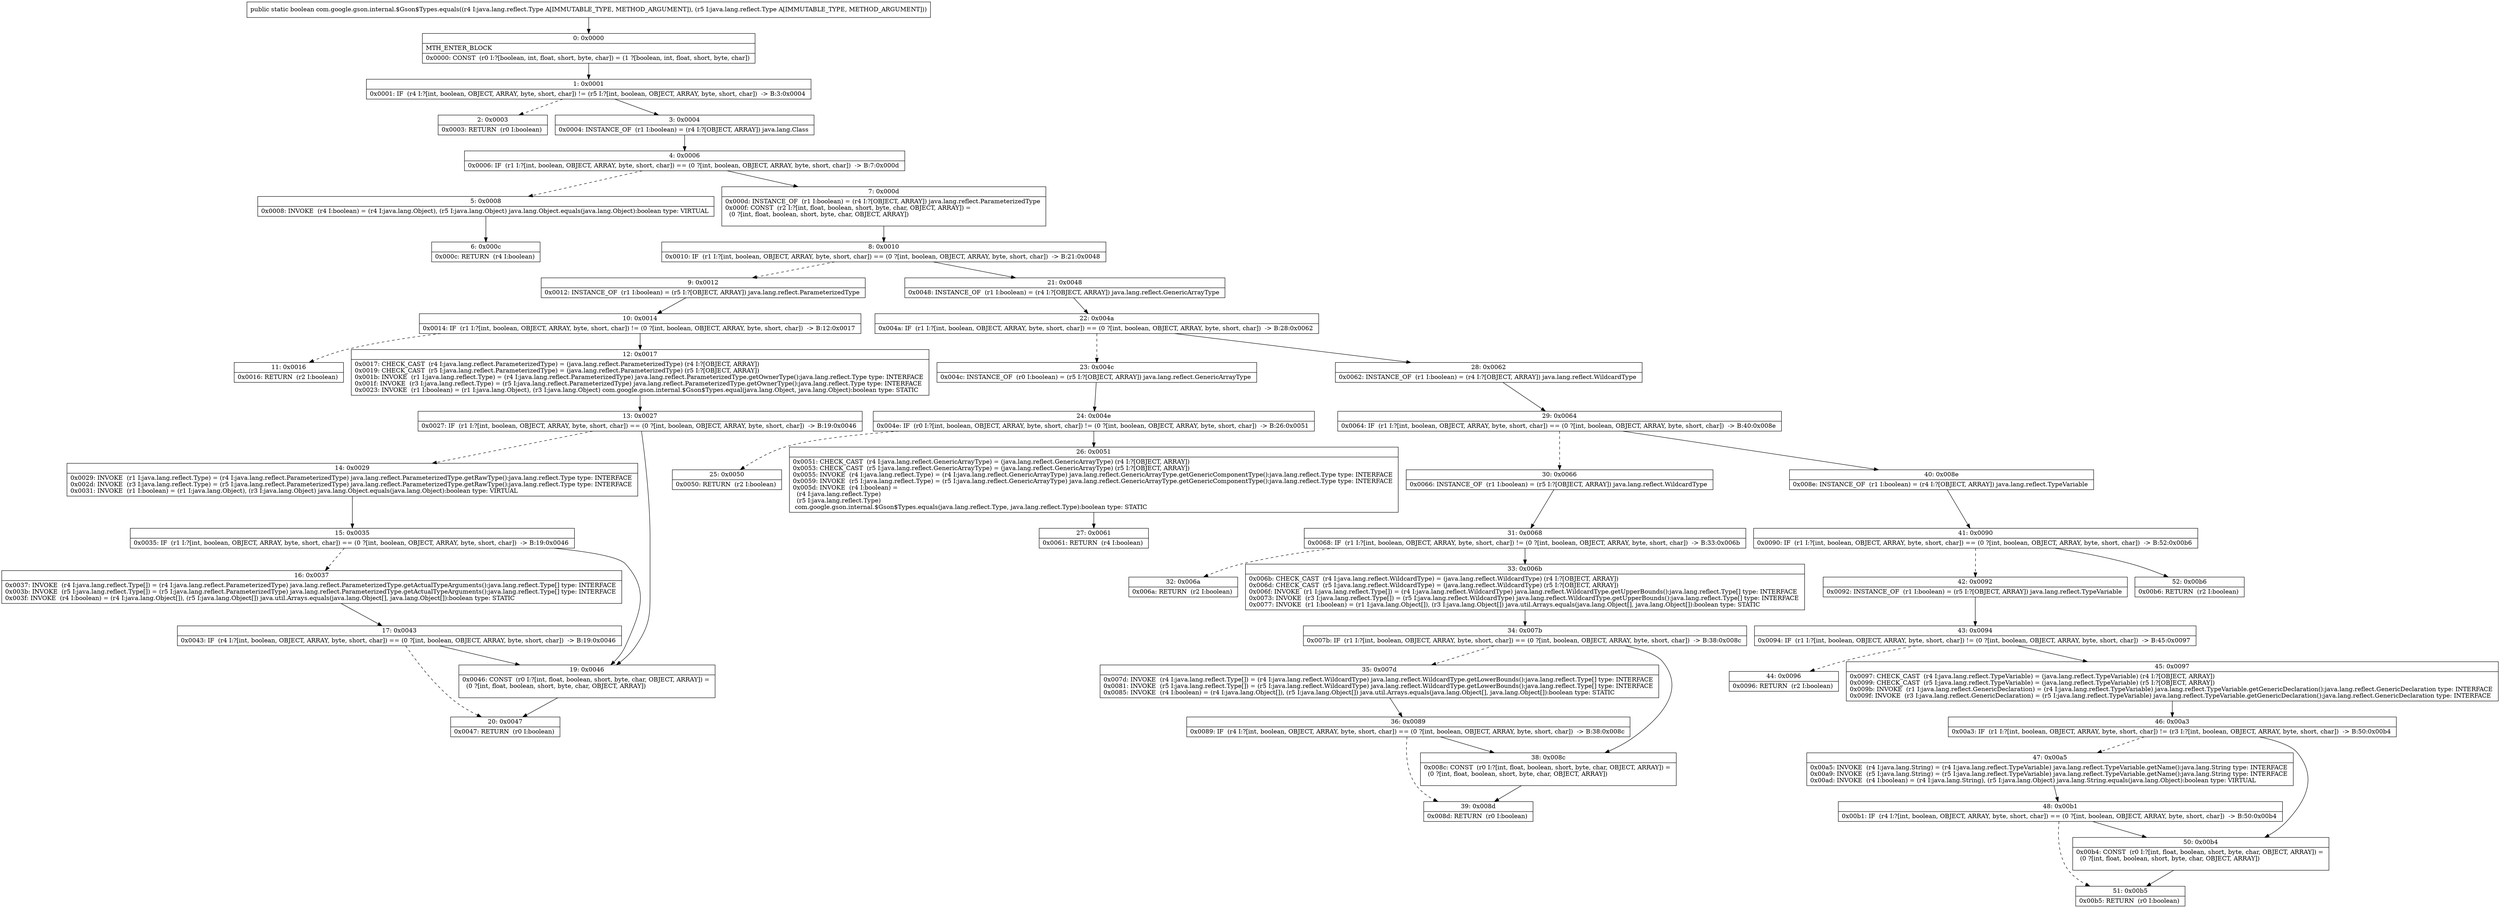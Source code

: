 digraph "CFG forcom.google.gson.internal.$Gson$Types.equals(Ljava\/lang\/reflect\/Type;Ljava\/lang\/reflect\/Type;)Z" {
Node_0 [shape=record,label="{0\:\ 0x0000|MTH_ENTER_BLOCK\l|0x0000: CONST  (r0 I:?[boolean, int, float, short, byte, char]) = (1 ?[boolean, int, float, short, byte, char]) \l}"];
Node_1 [shape=record,label="{1\:\ 0x0001|0x0001: IF  (r4 I:?[int, boolean, OBJECT, ARRAY, byte, short, char]) != (r5 I:?[int, boolean, OBJECT, ARRAY, byte, short, char])  \-\> B:3:0x0004 \l}"];
Node_2 [shape=record,label="{2\:\ 0x0003|0x0003: RETURN  (r0 I:boolean) \l}"];
Node_3 [shape=record,label="{3\:\ 0x0004|0x0004: INSTANCE_OF  (r1 I:boolean) = (r4 I:?[OBJECT, ARRAY]) java.lang.Class \l}"];
Node_4 [shape=record,label="{4\:\ 0x0006|0x0006: IF  (r1 I:?[int, boolean, OBJECT, ARRAY, byte, short, char]) == (0 ?[int, boolean, OBJECT, ARRAY, byte, short, char])  \-\> B:7:0x000d \l}"];
Node_5 [shape=record,label="{5\:\ 0x0008|0x0008: INVOKE  (r4 I:boolean) = (r4 I:java.lang.Object), (r5 I:java.lang.Object) java.lang.Object.equals(java.lang.Object):boolean type: VIRTUAL \l}"];
Node_6 [shape=record,label="{6\:\ 0x000c|0x000c: RETURN  (r4 I:boolean) \l}"];
Node_7 [shape=record,label="{7\:\ 0x000d|0x000d: INSTANCE_OF  (r1 I:boolean) = (r4 I:?[OBJECT, ARRAY]) java.lang.reflect.ParameterizedType \l0x000f: CONST  (r2 I:?[int, float, boolean, short, byte, char, OBJECT, ARRAY]) = \l  (0 ?[int, float, boolean, short, byte, char, OBJECT, ARRAY])\l \l}"];
Node_8 [shape=record,label="{8\:\ 0x0010|0x0010: IF  (r1 I:?[int, boolean, OBJECT, ARRAY, byte, short, char]) == (0 ?[int, boolean, OBJECT, ARRAY, byte, short, char])  \-\> B:21:0x0048 \l}"];
Node_9 [shape=record,label="{9\:\ 0x0012|0x0012: INSTANCE_OF  (r1 I:boolean) = (r5 I:?[OBJECT, ARRAY]) java.lang.reflect.ParameterizedType \l}"];
Node_10 [shape=record,label="{10\:\ 0x0014|0x0014: IF  (r1 I:?[int, boolean, OBJECT, ARRAY, byte, short, char]) != (0 ?[int, boolean, OBJECT, ARRAY, byte, short, char])  \-\> B:12:0x0017 \l}"];
Node_11 [shape=record,label="{11\:\ 0x0016|0x0016: RETURN  (r2 I:boolean) \l}"];
Node_12 [shape=record,label="{12\:\ 0x0017|0x0017: CHECK_CAST  (r4 I:java.lang.reflect.ParameterizedType) = (java.lang.reflect.ParameterizedType) (r4 I:?[OBJECT, ARRAY]) \l0x0019: CHECK_CAST  (r5 I:java.lang.reflect.ParameterizedType) = (java.lang.reflect.ParameterizedType) (r5 I:?[OBJECT, ARRAY]) \l0x001b: INVOKE  (r1 I:java.lang.reflect.Type) = (r4 I:java.lang.reflect.ParameterizedType) java.lang.reflect.ParameterizedType.getOwnerType():java.lang.reflect.Type type: INTERFACE \l0x001f: INVOKE  (r3 I:java.lang.reflect.Type) = (r5 I:java.lang.reflect.ParameterizedType) java.lang.reflect.ParameterizedType.getOwnerType():java.lang.reflect.Type type: INTERFACE \l0x0023: INVOKE  (r1 I:boolean) = (r1 I:java.lang.Object), (r3 I:java.lang.Object) com.google.gson.internal.$Gson$Types.equal(java.lang.Object, java.lang.Object):boolean type: STATIC \l}"];
Node_13 [shape=record,label="{13\:\ 0x0027|0x0027: IF  (r1 I:?[int, boolean, OBJECT, ARRAY, byte, short, char]) == (0 ?[int, boolean, OBJECT, ARRAY, byte, short, char])  \-\> B:19:0x0046 \l}"];
Node_14 [shape=record,label="{14\:\ 0x0029|0x0029: INVOKE  (r1 I:java.lang.reflect.Type) = (r4 I:java.lang.reflect.ParameterizedType) java.lang.reflect.ParameterizedType.getRawType():java.lang.reflect.Type type: INTERFACE \l0x002d: INVOKE  (r3 I:java.lang.reflect.Type) = (r5 I:java.lang.reflect.ParameterizedType) java.lang.reflect.ParameterizedType.getRawType():java.lang.reflect.Type type: INTERFACE \l0x0031: INVOKE  (r1 I:boolean) = (r1 I:java.lang.Object), (r3 I:java.lang.Object) java.lang.Object.equals(java.lang.Object):boolean type: VIRTUAL \l}"];
Node_15 [shape=record,label="{15\:\ 0x0035|0x0035: IF  (r1 I:?[int, boolean, OBJECT, ARRAY, byte, short, char]) == (0 ?[int, boolean, OBJECT, ARRAY, byte, short, char])  \-\> B:19:0x0046 \l}"];
Node_16 [shape=record,label="{16\:\ 0x0037|0x0037: INVOKE  (r4 I:java.lang.reflect.Type[]) = (r4 I:java.lang.reflect.ParameterizedType) java.lang.reflect.ParameterizedType.getActualTypeArguments():java.lang.reflect.Type[] type: INTERFACE \l0x003b: INVOKE  (r5 I:java.lang.reflect.Type[]) = (r5 I:java.lang.reflect.ParameterizedType) java.lang.reflect.ParameterizedType.getActualTypeArguments():java.lang.reflect.Type[] type: INTERFACE \l0x003f: INVOKE  (r4 I:boolean) = (r4 I:java.lang.Object[]), (r5 I:java.lang.Object[]) java.util.Arrays.equals(java.lang.Object[], java.lang.Object[]):boolean type: STATIC \l}"];
Node_17 [shape=record,label="{17\:\ 0x0043|0x0043: IF  (r4 I:?[int, boolean, OBJECT, ARRAY, byte, short, char]) == (0 ?[int, boolean, OBJECT, ARRAY, byte, short, char])  \-\> B:19:0x0046 \l}"];
Node_19 [shape=record,label="{19\:\ 0x0046|0x0046: CONST  (r0 I:?[int, float, boolean, short, byte, char, OBJECT, ARRAY]) = \l  (0 ?[int, float, boolean, short, byte, char, OBJECT, ARRAY])\l \l}"];
Node_20 [shape=record,label="{20\:\ 0x0047|0x0047: RETURN  (r0 I:boolean) \l}"];
Node_21 [shape=record,label="{21\:\ 0x0048|0x0048: INSTANCE_OF  (r1 I:boolean) = (r4 I:?[OBJECT, ARRAY]) java.lang.reflect.GenericArrayType \l}"];
Node_22 [shape=record,label="{22\:\ 0x004a|0x004a: IF  (r1 I:?[int, boolean, OBJECT, ARRAY, byte, short, char]) == (0 ?[int, boolean, OBJECT, ARRAY, byte, short, char])  \-\> B:28:0x0062 \l}"];
Node_23 [shape=record,label="{23\:\ 0x004c|0x004c: INSTANCE_OF  (r0 I:boolean) = (r5 I:?[OBJECT, ARRAY]) java.lang.reflect.GenericArrayType \l}"];
Node_24 [shape=record,label="{24\:\ 0x004e|0x004e: IF  (r0 I:?[int, boolean, OBJECT, ARRAY, byte, short, char]) != (0 ?[int, boolean, OBJECT, ARRAY, byte, short, char])  \-\> B:26:0x0051 \l}"];
Node_25 [shape=record,label="{25\:\ 0x0050|0x0050: RETURN  (r2 I:boolean) \l}"];
Node_26 [shape=record,label="{26\:\ 0x0051|0x0051: CHECK_CAST  (r4 I:java.lang.reflect.GenericArrayType) = (java.lang.reflect.GenericArrayType) (r4 I:?[OBJECT, ARRAY]) \l0x0053: CHECK_CAST  (r5 I:java.lang.reflect.GenericArrayType) = (java.lang.reflect.GenericArrayType) (r5 I:?[OBJECT, ARRAY]) \l0x0055: INVOKE  (r4 I:java.lang.reflect.Type) = (r4 I:java.lang.reflect.GenericArrayType) java.lang.reflect.GenericArrayType.getGenericComponentType():java.lang.reflect.Type type: INTERFACE \l0x0059: INVOKE  (r5 I:java.lang.reflect.Type) = (r5 I:java.lang.reflect.GenericArrayType) java.lang.reflect.GenericArrayType.getGenericComponentType():java.lang.reflect.Type type: INTERFACE \l0x005d: INVOKE  (r4 I:boolean) = \l  (r4 I:java.lang.reflect.Type)\l  (r5 I:java.lang.reflect.Type)\l com.google.gson.internal.$Gson$Types.equals(java.lang.reflect.Type, java.lang.reflect.Type):boolean type: STATIC \l}"];
Node_27 [shape=record,label="{27\:\ 0x0061|0x0061: RETURN  (r4 I:boolean) \l}"];
Node_28 [shape=record,label="{28\:\ 0x0062|0x0062: INSTANCE_OF  (r1 I:boolean) = (r4 I:?[OBJECT, ARRAY]) java.lang.reflect.WildcardType \l}"];
Node_29 [shape=record,label="{29\:\ 0x0064|0x0064: IF  (r1 I:?[int, boolean, OBJECT, ARRAY, byte, short, char]) == (0 ?[int, boolean, OBJECT, ARRAY, byte, short, char])  \-\> B:40:0x008e \l}"];
Node_30 [shape=record,label="{30\:\ 0x0066|0x0066: INSTANCE_OF  (r1 I:boolean) = (r5 I:?[OBJECT, ARRAY]) java.lang.reflect.WildcardType \l}"];
Node_31 [shape=record,label="{31\:\ 0x0068|0x0068: IF  (r1 I:?[int, boolean, OBJECT, ARRAY, byte, short, char]) != (0 ?[int, boolean, OBJECT, ARRAY, byte, short, char])  \-\> B:33:0x006b \l}"];
Node_32 [shape=record,label="{32\:\ 0x006a|0x006a: RETURN  (r2 I:boolean) \l}"];
Node_33 [shape=record,label="{33\:\ 0x006b|0x006b: CHECK_CAST  (r4 I:java.lang.reflect.WildcardType) = (java.lang.reflect.WildcardType) (r4 I:?[OBJECT, ARRAY]) \l0x006d: CHECK_CAST  (r5 I:java.lang.reflect.WildcardType) = (java.lang.reflect.WildcardType) (r5 I:?[OBJECT, ARRAY]) \l0x006f: INVOKE  (r1 I:java.lang.reflect.Type[]) = (r4 I:java.lang.reflect.WildcardType) java.lang.reflect.WildcardType.getUpperBounds():java.lang.reflect.Type[] type: INTERFACE \l0x0073: INVOKE  (r3 I:java.lang.reflect.Type[]) = (r5 I:java.lang.reflect.WildcardType) java.lang.reflect.WildcardType.getUpperBounds():java.lang.reflect.Type[] type: INTERFACE \l0x0077: INVOKE  (r1 I:boolean) = (r1 I:java.lang.Object[]), (r3 I:java.lang.Object[]) java.util.Arrays.equals(java.lang.Object[], java.lang.Object[]):boolean type: STATIC \l}"];
Node_34 [shape=record,label="{34\:\ 0x007b|0x007b: IF  (r1 I:?[int, boolean, OBJECT, ARRAY, byte, short, char]) == (0 ?[int, boolean, OBJECT, ARRAY, byte, short, char])  \-\> B:38:0x008c \l}"];
Node_35 [shape=record,label="{35\:\ 0x007d|0x007d: INVOKE  (r4 I:java.lang.reflect.Type[]) = (r4 I:java.lang.reflect.WildcardType) java.lang.reflect.WildcardType.getLowerBounds():java.lang.reflect.Type[] type: INTERFACE \l0x0081: INVOKE  (r5 I:java.lang.reflect.Type[]) = (r5 I:java.lang.reflect.WildcardType) java.lang.reflect.WildcardType.getLowerBounds():java.lang.reflect.Type[] type: INTERFACE \l0x0085: INVOKE  (r4 I:boolean) = (r4 I:java.lang.Object[]), (r5 I:java.lang.Object[]) java.util.Arrays.equals(java.lang.Object[], java.lang.Object[]):boolean type: STATIC \l}"];
Node_36 [shape=record,label="{36\:\ 0x0089|0x0089: IF  (r4 I:?[int, boolean, OBJECT, ARRAY, byte, short, char]) == (0 ?[int, boolean, OBJECT, ARRAY, byte, short, char])  \-\> B:38:0x008c \l}"];
Node_38 [shape=record,label="{38\:\ 0x008c|0x008c: CONST  (r0 I:?[int, float, boolean, short, byte, char, OBJECT, ARRAY]) = \l  (0 ?[int, float, boolean, short, byte, char, OBJECT, ARRAY])\l \l}"];
Node_39 [shape=record,label="{39\:\ 0x008d|0x008d: RETURN  (r0 I:boolean) \l}"];
Node_40 [shape=record,label="{40\:\ 0x008e|0x008e: INSTANCE_OF  (r1 I:boolean) = (r4 I:?[OBJECT, ARRAY]) java.lang.reflect.TypeVariable \l}"];
Node_41 [shape=record,label="{41\:\ 0x0090|0x0090: IF  (r1 I:?[int, boolean, OBJECT, ARRAY, byte, short, char]) == (0 ?[int, boolean, OBJECT, ARRAY, byte, short, char])  \-\> B:52:0x00b6 \l}"];
Node_42 [shape=record,label="{42\:\ 0x0092|0x0092: INSTANCE_OF  (r1 I:boolean) = (r5 I:?[OBJECT, ARRAY]) java.lang.reflect.TypeVariable \l}"];
Node_43 [shape=record,label="{43\:\ 0x0094|0x0094: IF  (r1 I:?[int, boolean, OBJECT, ARRAY, byte, short, char]) != (0 ?[int, boolean, OBJECT, ARRAY, byte, short, char])  \-\> B:45:0x0097 \l}"];
Node_44 [shape=record,label="{44\:\ 0x0096|0x0096: RETURN  (r2 I:boolean) \l}"];
Node_45 [shape=record,label="{45\:\ 0x0097|0x0097: CHECK_CAST  (r4 I:java.lang.reflect.TypeVariable) = (java.lang.reflect.TypeVariable) (r4 I:?[OBJECT, ARRAY]) \l0x0099: CHECK_CAST  (r5 I:java.lang.reflect.TypeVariable) = (java.lang.reflect.TypeVariable) (r5 I:?[OBJECT, ARRAY]) \l0x009b: INVOKE  (r1 I:java.lang.reflect.GenericDeclaration) = (r4 I:java.lang.reflect.TypeVariable) java.lang.reflect.TypeVariable.getGenericDeclaration():java.lang.reflect.GenericDeclaration type: INTERFACE \l0x009f: INVOKE  (r3 I:java.lang.reflect.GenericDeclaration) = (r5 I:java.lang.reflect.TypeVariable) java.lang.reflect.TypeVariable.getGenericDeclaration():java.lang.reflect.GenericDeclaration type: INTERFACE \l}"];
Node_46 [shape=record,label="{46\:\ 0x00a3|0x00a3: IF  (r1 I:?[int, boolean, OBJECT, ARRAY, byte, short, char]) != (r3 I:?[int, boolean, OBJECT, ARRAY, byte, short, char])  \-\> B:50:0x00b4 \l}"];
Node_47 [shape=record,label="{47\:\ 0x00a5|0x00a5: INVOKE  (r4 I:java.lang.String) = (r4 I:java.lang.reflect.TypeVariable) java.lang.reflect.TypeVariable.getName():java.lang.String type: INTERFACE \l0x00a9: INVOKE  (r5 I:java.lang.String) = (r5 I:java.lang.reflect.TypeVariable) java.lang.reflect.TypeVariable.getName():java.lang.String type: INTERFACE \l0x00ad: INVOKE  (r4 I:boolean) = (r4 I:java.lang.String), (r5 I:java.lang.Object) java.lang.String.equals(java.lang.Object):boolean type: VIRTUAL \l}"];
Node_48 [shape=record,label="{48\:\ 0x00b1|0x00b1: IF  (r4 I:?[int, boolean, OBJECT, ARRAY, byte, short, char]) == (0 ?[int, boolean, OBJECT, ARRAY, byte, short, char])  \-\> B:50:0x00b4 \l}"];
Node_50 [shape=record,label="{50\:\ 0x00b4|0x00b4: CONST  (r0 I:?[int, float, boolean, short, byte, char, OBJECT, ARRAY]) = \l  (0 ?[int, float, boolean, short, byte, char, OBJECT, ARRAY])\l \l}"];
Node_51 [shape=record,label="{51\:\ 0x00b5|0x00b5: RETURN  (r0 I:boolean) \l}"];
Node_52 [shape=record,label="{52\:\ 0x00b6|0x00b6: RETURN  (r2 I:boolean) \l}"];
MethodNode[shape=record,label="{public static boolean com.google.gson.internal.$Gson$Types.equals((r4 I:java.lang.reflect.Type A[IMMUTABLE_TYPE, METHOD_ARGUMENT]), (r5 I:java.lang.reflect.Type A[IMMUTABLE_TYPE, METHOD_ARGUMENT])) }"];
MethodNode -> Node_0;
Node_0 -> Node_1;
Node_1 -> Node_2[style=dashed];
Node_1 -> Node_3;
Node_3 -> Node_4;
Node_4 -> Node_5[style=dashed];
Node_4 -> Node_7;
Node_5 -> Node_6;
Node_7 -> Node_8;
Node_8 -> Node_9[style=dashed];
Node_8 -> Node_21;
Node_9 -> Node_10;
Node_10 -> Node_11[style=dashed];
Node_10 -> Node_12;
Node_12 -> Node_13;
Node_13 -> Node_14[style=dashed];
Node_13 -> Node_19;
Node_14 -> Node_15;
Node_15 -> Node_16[style=dashed];
Node_15 -> Node_19;
Node_16 -> Node_17;
Node_17 -> Node_19;
Node_17 -> Node_20[style=dashed];
Node_19 -> Node_20;
Node_21 -> Node_22;
Node_22 -> Node_23[style=dashed];
Node_22 -> Node_28;
Node_23 -> Node_24;
Node_24 -> Node_25[style=dashed];
Node_24 -> Node_26;
Node_26 -> Node_27;
Node_28 -> Node_29;
Node_29 -> Node_30[style=dashed];
Node_29 -> Node_40;
Node_30 -> Node_31;
Node_31 -> Node_32[style=dashed];
Node_31 -> Node_33;
Node_33 -> Node_34;
Node_34 -> Node_35[style=dashed];
Node_34 -> Node_38;
Node_35 -> Node_36;
Node_36 -> Node_38;
Node_36 -> Node_39[style=dashed];
Node_38 -> Node_39;
Node_40 -> Node_41;
Node_41 -> Node_42[style=dashed];
Node_41 -> Node_52;
Node_42 -> Node_43;
Node_43 -> Node_44[style=dashed];
Node_43 -> Node_45;
Node_45 -> Node_46;
Node_46 -> Node_47[style=dashed];
Node_46 -> Node_50;
Node_47 -> Node_48;
Node_48 -> Node_50;
Node_48 -> Node_51[style=dashed];
Node_50 -> Node_51;
}

